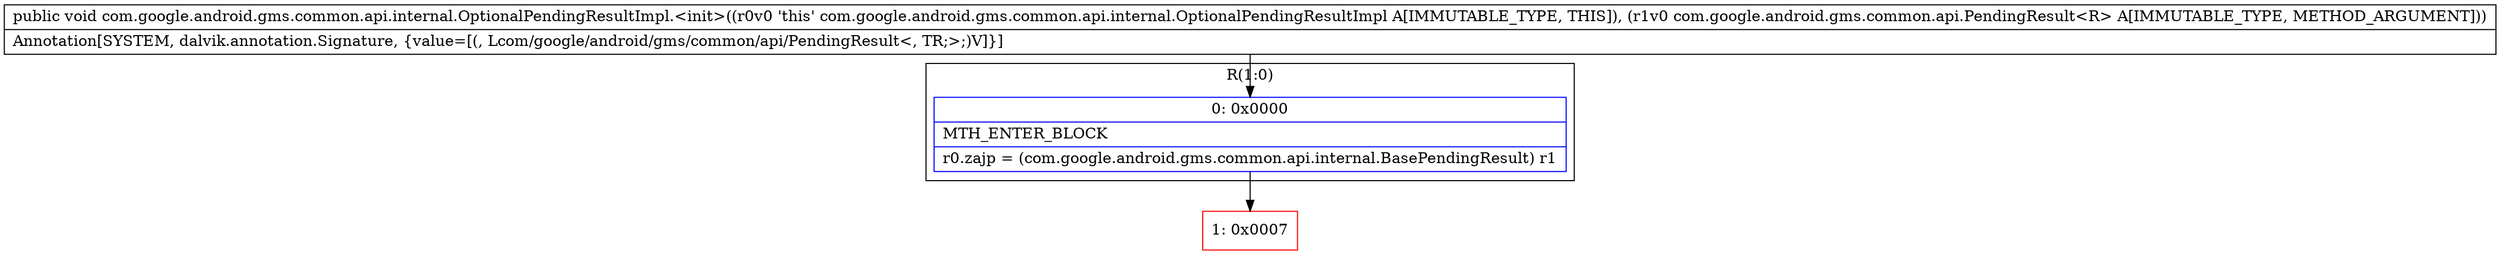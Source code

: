 digraph "CFG forcom.google.android.gms.common.api.internal.OptionalPendingResultImpl.\<init\>(Lcom\/google\/android\/gms\/common\/api\/PendingResult;)V" {
subgraph cluster_Region_1794691434 {
label = "R(1:0)";
node [shape=record,color=blue];
Node_0 [shape=record,label="{0\:\ 0x0000|MTH_ENTER_BLOCK\l|r0.zajp = (com.google.android.gms.common.api.internal.BasePendingResult) r1\l}"];
}
Node_1 [shape=record,color=red,label="{1\:\ 0x0007}"];
MethodNode[shape=record,label="{public void com.google.android.gms.common.api.internal.OptionalPendingResultImpl.\<init\>((r0v0 'this' com.google.android.gms.common.api.internal.OptionalPendingResultImpl A[IMMUTABLE_TYPE, THIS]), (r1v0 com.google.android.gms.common.api.PendingResult\<R\> A[IMMUTABLE_TYPE, METHOD_ARGUMENT]))  | Annotation[SYSTEM, dalvik.annotation.Signature, \{value=[(, Lcom\/google\/android\/gms\/common\/api\/PendingResult\<, TR;\>;)V]\}]\l}"];
MethodNode -> Node_0;
Node_0 -> Node_1;
}

